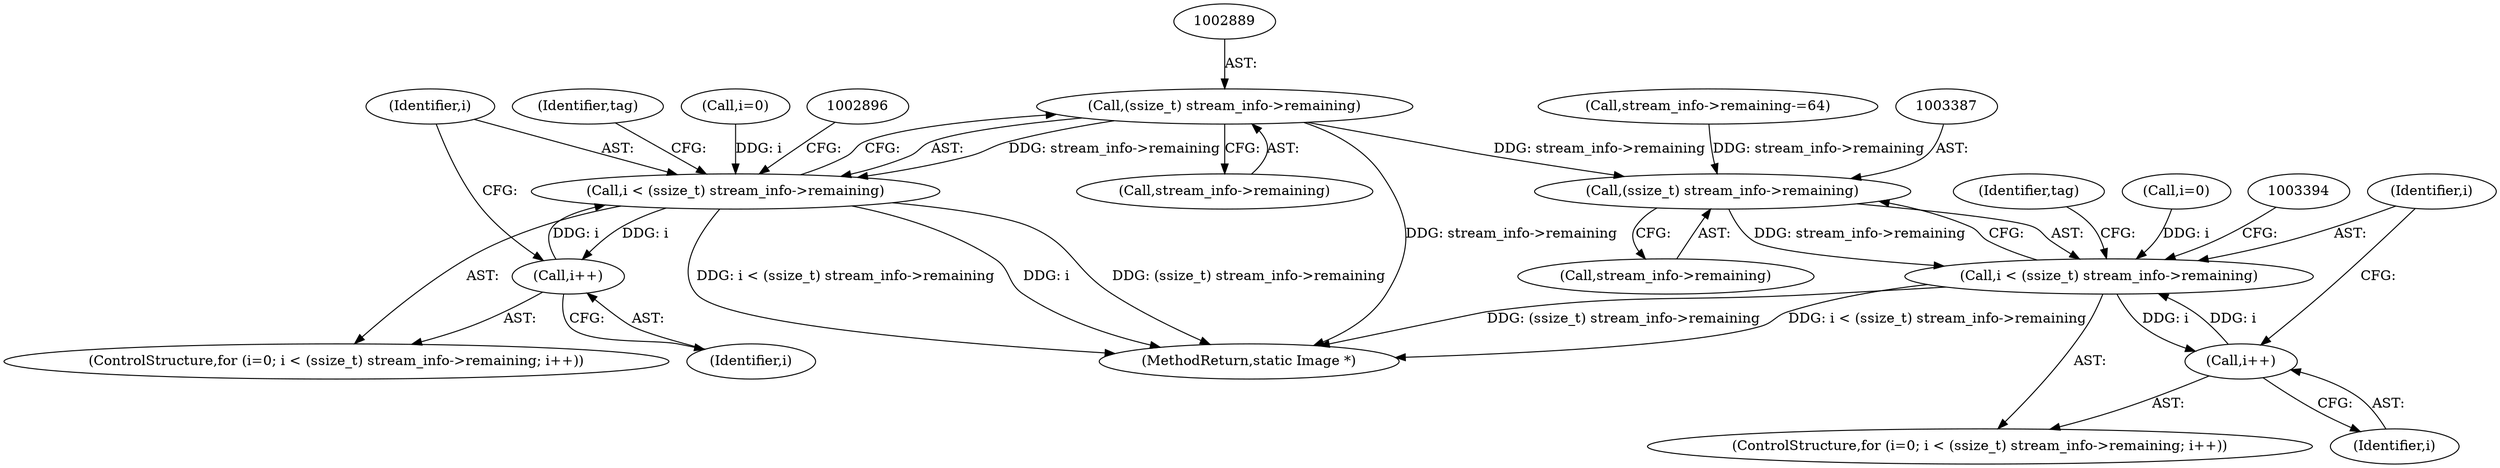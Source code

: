 digraph "0_ImageMagick_9f375e7080a2c1044cd546854d0548b4bfb429d0@pointer" {
"1002888" [label="(Call,(ssize_t) stream_info->remaining)"];
"1002886" [label="(Call,i < (ssize_t) stream_info->remaining)"];
"1002893" [label="(Call,i++)"];
"1003386" [label="(Call,(ssize_t) stream_info->remaining)"];
"1003384" [label="(Call,i < (ssize_t) stream_info->remaining)"];
"1003391" [label="(Call,i++)"];
"1003398" [label="(Identifier,tag)"];
"1002887" [label="(Identifier,i)"];
"1002900" [label="(Identifier,tag)"];
"1003384" [label="(Call,i < (ssize_t) stream_info->remaining)"];
"1003388" [label="(Call,stream_info->remaining)"];
"1002886" [label="(Call,i < (ssize_t) stream_info->remaining)"];
"1004016" [label="(MethodReturn,static Image *)"];
"1002890" [label="(Call,stream_info->remaining)"];
"1003385" [label="(Identifier,i)"];
"1003380" [label="(ControlStructure,for (i=0; i < (ssize_t) stream_info->remaining; i++))"];
"1003392" [label="(Identifier,i)"];
"1002883" [label="(Call,i=0)"];
"1003381" [label="(Call,i=0)"];
"1002893" [label="(Call,i++)"];
"1002888" [label="(Call,(ssize_t) stream_info->remaining)"];
"1003462" [label="(Call,stream_info->remaining-=64)"];
"1003386" [label="(Call,(ssize_t) stream_info->remaining)"];
"1002882" [label="(ControlStructure,for (i=0; i < (ssize_t) stream_info->remaining; i++))"];
"1003391" [label="(Call,i++)"];
"1002894" [label="(Identifier,i)"];
"1002888" -> "1002886"  [label="AST: "];
"1002888" -> "1002890"  [label="CFG: "];
"1002889" -> "1002888"  [label="AST: "];
"1002890" -> "1002888"  [label="AST: "];
"1002886" -> "1002888"  [label="CFG: "];
"1002888" -> "1004016"  [label="DDG: stream_info->remaining"];
"1002888" -> "1002886"  [label="DDG: stream_info->remaining"];
"1002888" -> "1003386"  [label="DDG: stream_info->remaining"];
"1002886" -> "1002882"  [label="AST: "];
"1002887" -> "1002886"  [label="AST: "];
"1002896" -> "1002886"  [label="CFG: "];
"1002900" -> "1002886"  [label="CFG: "];
"1002886" -> "1004016"  [label="DDG: (ssize_t) stream_info->remaining"];
"1002886" -> "1004016"  [label="DDG: i < (ssize_t) stream_info->remaining"];
"1002886" -> "1004016"  [label="DDG: i"];
"1002893" -> "1002886"  [label="DDG: i"];
"1002883" -> "1002886"  [label="DDG: i"];
"1002886" -> "1002893"  [label="DDG: i"];
"1002893" -> "1002882"  [label="AST: "];
"1002893" -> "1002894"  [label="CFG: "];
"1002894" -> "1002893"  [label="AST: "];
"1002887" -> "1002893"  [label="CFG: "];
"1003386" -> "1003384"  [label="AST: "];
"1003386" -> "1003388"  [label="CFG: "];
"1003387" -> "1003386"  [label="AST: "];
"1003388" -> "1003386"  [label="AST: "];
"1003384" -> "1003386"  [label="CFG: "];
"1003386" -> "1003384"  [label="DDG: stream_info->remaining"];
"1003462" -> "1003386"  [label="DDG: stream_info->remaining"];
"1003384" -> "1003380"  [label="AST: "];
"1003385" -> "1003384"  [label="AST: "];
"1003394" -> "1003384"  [label="CFG: "];
"1003398" -> "1003384"  [label="CFG: "];
"1003384" -> "1004016"  [label="DDG: (ssize_t) stream_info->remaining"];
"1003384" -> "1004016"  [label="DDG: i < (ssize_t) stream_info->remaining"];
"1003381" -> "1003384"  [label="DDG: i"];
"1003391" -> "1003384"  [label="DDG: i"];
"1003384" -> "1003391"  [label="DDG: i"];
"1003391" -> "1003380"  [label="AST: "];
"1003391" -> "1003392"  [label="CFG: "];
"1003392" -> "1003391"  [label="AST: "];
"1003385" -> "1003391"  [label="CFG: "];
}
